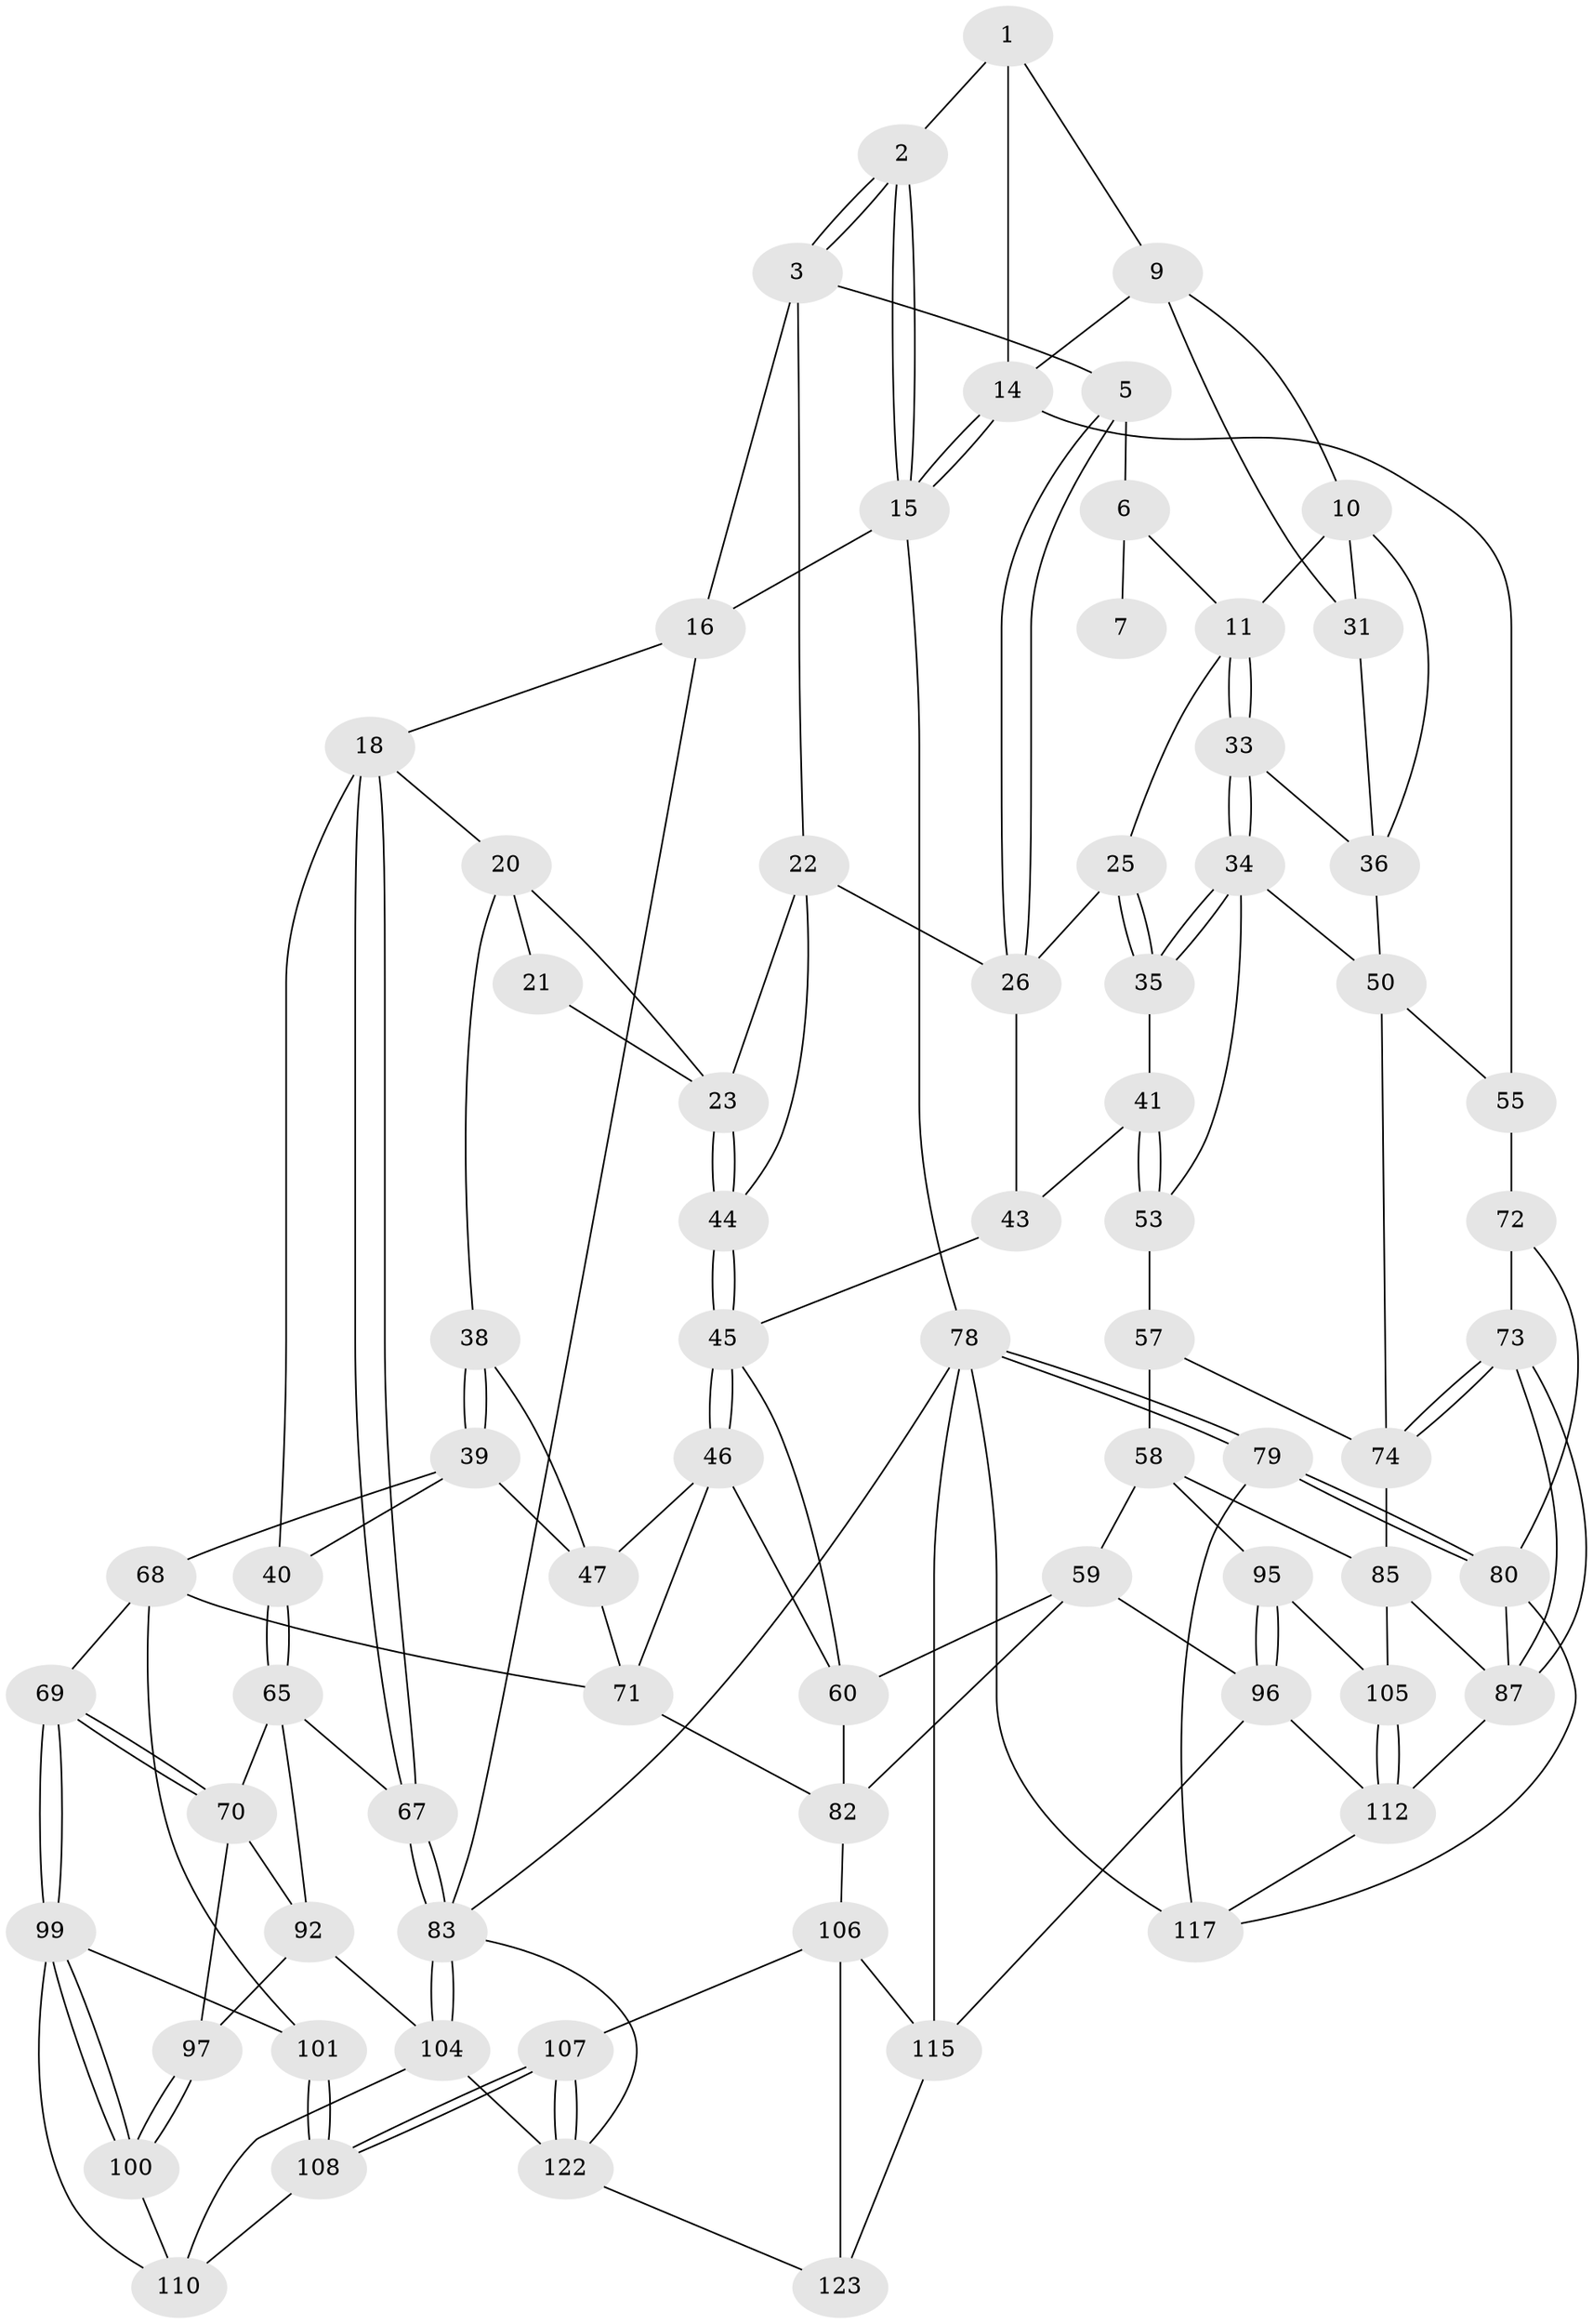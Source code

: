 // Generated by graph-tools (version 1.1) at 2025/52/02/27/25 19:52:43]
// undirected, 74 vertices, 162 edges
graph export_dot {
graph [start="1"]
  node [color=gray90,style=filled];
  1 [pos="+0.837163504002592+0",super="+8"];
  2 [pos="+0.8102530840590157+0"];
  3 [pos="+0.5124073521902982+0",super="+4"];
  5 [pos="+0.661368634313303+0.09029377112507002"];
  6 [pos="+0.696823398250869+0.09339448581221785",super="+13"];
  7 [pos="+0.7777203149616817+0.05717756030343621"];
  9 [pos="+0.885206716861802+0.14342773786503793",super="+29"];
  10 [pos="+0.8607269862311163+0.163573652761851",super="+32"];
  11 [pos="+0.8103760556110737+0.18146803467971312",super="+12"];
  14 [pos="+1+0",super="+30"];
  15 [pos="+1+0"];
  16 [pos="+0.48823527628781427+0",super="+17"];
  18 [pos="+0+0",super="+19"];
  20 [pos="+0.24865336934486484+0.14135540041656983",super="+37"];
  21 [pos="+0.44888111794826+0"];
  22 [pos="+0.5251737905238643+0.03765345019938446",super="+28"];
  23 [pos="+0.46345973444699823+0.1760941417731498",super="+24"];
  25 [pos="+0.7312374174734136+0.20994360773299098"];
  26 [pos="+0.6779424058288763+0.2077394756590611",super="+27"];
  31 [pos="+1+0.2634353433296914"];
  33 [pos="+0.8131868420624379+0.2895277646373098"];
  34 [pos="+0.8001388965847671+0.3033747241756277",super="+52"];
  35 [pos="+0.7561222356367526+0.30090320753434996"];
  36 [pos="+0.8663681758525282+0.2876517764014865",super="+49"];
  38 [pos="+0.27556689814286345+0.27384041577762475"];
  39 [pos="+0.20689517973297245+0.330077706968358",super="+64"];
  40 [pos="+0.1348621099558199+0.32801622523388874"];
  41 [pos="+0.745010087190628+0.3079355446281837",super="+42"];
  43 [pos="+0.6413868929238525+0.30869452353561044"];
  44 [pos="+0.4858763084515934+0.22286619363077675"];
  45 [pos="+0.49029046658182607+0.29831207957549444",super="+48"];
  46 [pos="+0.45903749876766653+0.355550452150805",super="+62"];
  47 [pos="+0.3686387314977011+0.34526014465503396",super="+63"];
  50 [pos="+0.8970412199051281+0.38516065802693583",super="+51"];
  53 [pos="+0.7833146808647947+0.4337215222948955",super="+54"];
  55 [pos="+1+0.35874190363965414",super="+56"];
  57 [pos="+0.7416540088299048+0.46907435356496546"];
  58 [pos="+0.6785406389801943+0.5115184511290576",super="+86"];
  59 [pos="+0.6462576367881527+0.5195570291629653",super="+93"];
  60 [pos="+0.6078118579361573+0.5105726446765398",super="+61"];
  65 [pos="+0+0.4593411332779797",super="+66"];
  67 [pos="+0+0.45689048727211223"];
  68 [pos="+0.23219648866505288+0.5395231292578623",super="+77"];
  69 [pos="+0.19264093254150694+0.5564475359680245"];
  70 [pos="+0.15990366103615133+0.5515113726371063",super="+91"];
  71 [pos="+0.36977833377564645+0.48648328135941005",super="+76"];
  72 [pos="+0.9771991460569166+0.5405059321317985",super="+81"];
  73 [pos="+0.9351086271884316+0.5601394482700786"];
  74 [pos="+0.921042744420881+0.561278080583891",super="+75"];
  78 [pos="+1+1",super="+120"];
  79 [pos="+1+0.9492799001866974"];
  80 [pos="+1+0.8379525874603889",super="+89"];
  82 [pos="+0.4859475798742819+0.6513526535789528",super="+94"];
  83 [pos="+0+0.9516798178088606",super="+84"];
  85 [pos="+0.875472224594473+0.5993631887211167",super="+88"];
  87 [pos="+0.9763437367143405+0.728467659932233",super="+90"];
  92 [pos="+0.017188277866874064+0.6196117736566237",super="+98"];
  95 [pos="+0.8007183002709901+0.7082727725282911"];
  96 [pos="+0.7526186532643335+0.7386356843593979",super="+114"];
  97 [pos="+0.08403168479408724+0.7701014230244976"];
  99 [pos="+0.1812035852283965+0.7048476129566662",super="+103"];
  100 [pos="+0.15991475626996365+0.7512931738485537"];
  101 [pos="+0.3298366713371342+0.6642845809774215",super="+102"];
  104 [pos="+0.029162060436874075+0.8136031722137914",super="+118"];
  105 [pos="+0.8289112181965207+0.7169955314071798"];
  106 [pos="+0.49262988665270785+0.8510741849147018",super="+116"];
  107 [pos="+0.39496982257466445+0.8427583506945856"];
  108 [pos="+0.36874522283007427+0.8344840580410924",super="+109"];
  110 [pos="+0.262912635755056+0.8332393184645076",super="+111"];
  112 [pos="+0.9087501805398215+0.7937857966005898",super="+113"];
  115 [pos="+0.7039229948640428+0.8253565845365961",super="+121"];
  117 [pos="+0.8406648237251695+0.9251797789073923",super="+119"];
  122 [pos="+0.21992096348735934+1",super="+124"];
  123 [pos="+0.5633272624843351+1"];
  1 -- 2;
  1 -- 9;
  1 -- 14;
  2 -- 3;
  2 -- 3;
  2 -- 15;
  2 -- 15;
  3 -- 16;
  3 -- 5;
  3 -- 22;
  5 -- 6;
  5 -- 26;
  5 -- 26;
  6 -- 7 [weight=2];
  6 -- 11;
  9 -- 10;
  9 -- 14;
  9 -- 31;
  10 -- 11;
  10 -- 36;
  10 -- 31;
  11 -- 33;
  11 -- 33;
  11 -- 25;
  14 -- 15;
  14 -- 15;
  14 -- 55;
  15 -- 78;
  15 -- 16;
  16 -- 18;
  16 -- 83;
  18 -- 67;
  18 -- 67;
  18 -- 40;
  18 -- 20;
  20 -- 21;
  20 -- 38;
  20 -- 23;
  21 -- 23;
  22 -- 23;
  22 -- 26;
  22 -- 44;
  23 -- 44;
  23 -- 44;
  25 -- 26;
  25 -- 35;
  25 -- 35;
  26 -- 43;
  31 -- 36;
  33 -- 34;
  33 -- 34;
  33 -- 36;
  34 -- 35;
  34 -- 35;
  34 -- 53;
  34 -- 50;
  35 -- 41;
  36 -- 50;
  38 -- 39;
  38 -- 39;
  38 -- 47;
  39 -- 40;
  39 -- 68;
  39 -- 47;
  40 -- 65;
  40 -- 65;
  41 -- 53 [weight=2];
  41 -- 53;
  41 -- 43;
  43 -- 45;
  44 -- 45;
  44 -- 45;
  45 -- 46;
  45 -- 46;
  45 -- 60;
  46 -- 47;
  46 -- 60;
  46 -- 71;
  47 -- 71;
  50 -- 55;
  50 -- 74;
  53 -- 57;
  55 -- 72 [weight=2];
  57 -- 58;
  57 -- 74;
  58 -- 59;
  58 -- 85;
  58 -- 95;
  59 -- 60;
  59 -- 96;
  59 -- 82;
  60 -- 82;
  65 -- 70;
  65 -- 67;
  65 -- 92;
  67 -- 83;
  67 -- 83;
  68 -- 69;
  68 -- 101;
  68 -- 71;
  69 -- 70;
  69 -- 70;
  69 -- 99;
  69 -- 99;
  70 -- 97;
  70 -- 92;
  71 -- 82;
  72 -- 73;
  72 -- 80;
  73 -- 74;
  73 -- 74;
  73 -- 87;
  73 -- 87;
  74 -- 85;
  78 -- 79;
  78 -- 79;
  78 -- 83;
  78 -- 117;
  78 -- 115;
  79 -- 80;
  79 -- 80;
  79 -- 117;
  80 -- 117;
  80 -- 87;
  82 -- 106;
  83 -- 104;
  83 -- 104;
  83 -- 122;
  85 -- 105;
  85 -- 87;
  87 -- 112;
  92 -- 104;
  92 -- 97;
  95 -- 96;
  95 -- 96;
  95 -- 105;
  96 -- 115;
  96 -- 112;
  97 -- 100;
  97 -- 100;
  99 -- 100;
  99 -- 100;
  99 -- 101;
  99 -- 110;
  100 -- 110;
  101 -- 108 [weight=2];
  101 -- 108;
  104 -- 122;
  104 -- 110;
  105 -- 112;
  105 -- 112;
  106 -- 107;
  106 -- 123;
  106 -- 115;
  107 -- 108;
  107 -- 108;
  107 -- 122;
  107 -- 122;
  108 -- 110;
  112 -- 117;
  115 -- 123;
  122 -- 123;
}
